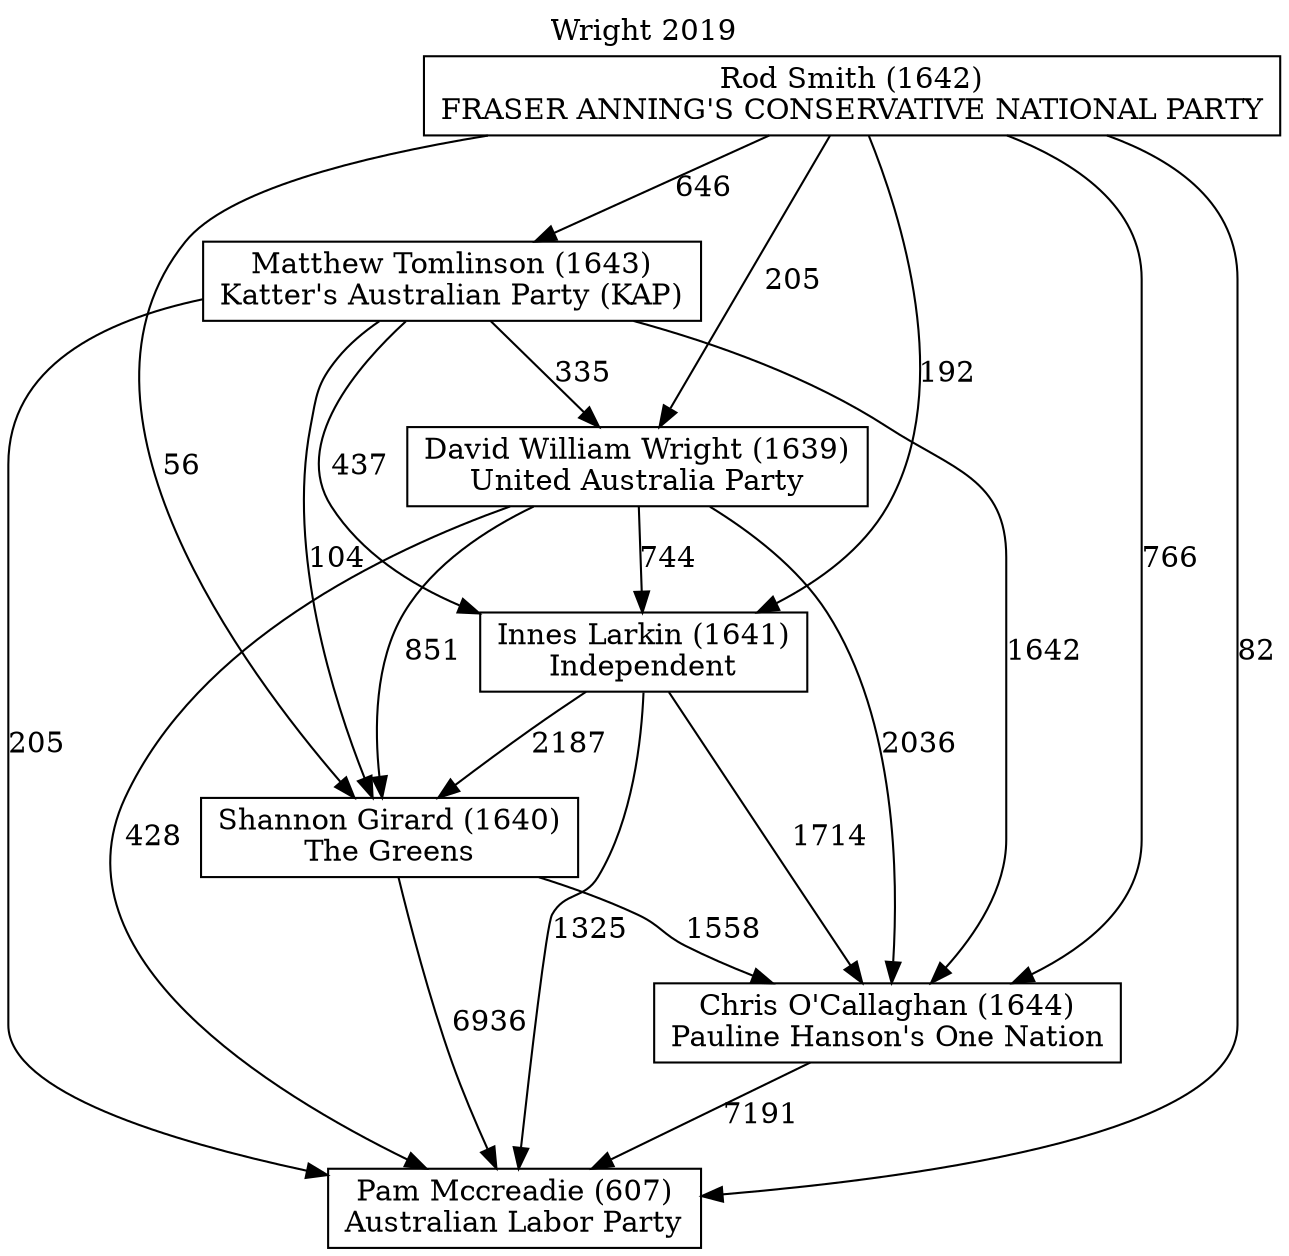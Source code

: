 // House preference flow
digraph "Pam Mccreadie (607)_Wright_2019" {
	graph [label="Wright 2019" labelloc=t mclimit=10]
	node [shape=box]
	"Chris O'Callaghan (1644)" [label="Chris O'Callaghan (1644)
Pauline Hanson's One Nation"]
	"David William Wright (1639)" [label="David William Wright (1639)
United Australia Party"]
	"Innes Larkin (1641)" [label="Innes Larkin (1641)
Independent"]
	"Matthew Tomlinson (1643)" [label="Matthew Tomlinson (1643)
Katter's Australian Party (KAP)"]
	"Pam Mccreadie (607)" [label="Pam Mccreadie (607)
Australian Labor Party"]
	"Rod Smith (1642)" [label="Rod Smith (1642)
FRASER ANNING'S CONSERVATIVE NATIONAL PARTY"]
	"Shannon Girard (1640)" [label="Shannon Girard (1640)
The Greens"]
	"Chris O'Callaghan (1644)" -> "Pam Mccreadie (607)" [label=7191]
	"David William Wright (1639)" -> "Chris O'Callaghan (1644)" [label=2036]
	"David William Wright (1639)" -> "Innes Larkin (1641)" [label=744]
	"David William Wright (1639)" -> "Pam Mccreadie (607)" [label=428]
	"David William Wright (1639)" -> "Shannon Girard (1640)" [label=851]
	"Innes Larkin (1641)" -> "Chris O'Callaghan (1644)" [label=1714]
	"Innes Larkin (1641)" -> "Pam Mccreadie (607)" [label=1325]
	"Innes Larkin (1641)" -> "Shannon Girard (1640)" [label=2187]
	"Matthew Tomlinson (1643)" -> "Chris O'Callaghan (1644)" [label=1642]
	"Matthew Tomlinson (1643)" -> "David William Wright (1639)" [label=335]
	"Matthew Tomlinson (1643)" -> "Innes Larkin (1641)" [label=437]
	"Matthew Tomlinson (1643)" -> "Pam Mccreadie (607)" [label=205]
	"Matthew Tomlinson (1643)" -> "Shannon Girard (1640)" [label=104]
	"Rod Smith (1642)" -> "Chris O'Callaghan (1644)" [label=766]
	"Rod Smith (1642)" -> "David William Wright (1639)" [label=205]
	"Rod Smith (1642)" -> "Innes Larkin (1641)" [label=192]
	"Rod Smith (1642)" -> "Matthew Tomlinson (1643)" [label=646]
	"Rod Smith (1642)" -> "Pam Mccreadie (607)" [label=82]
	"Rod Smith (1642)" -> "Shannon Girard (1640)" [label=56]
	"Shannon Girard (1640)" -> "Chris O'Callaghan (1644)" [label=1558]
	"Shannon Girard (1640)" -> "Pam Mccreadie (607)" [label=6936]
}
